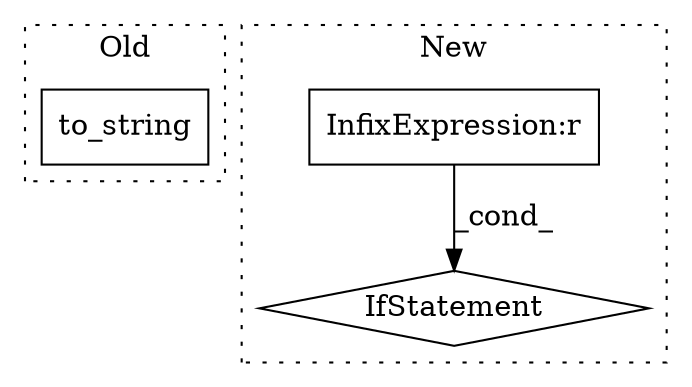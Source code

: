 digraph G {
subgraph cluster0 {
1 [label="to_string" a="32" s="2436" l="11" shape="box"];
label = "Old";
style="dotted";
}
subgraph cluster1 {
2 [label="IfStatement" a="25" s="2810,2857" l="4,2" shape="diamond"];
3 [label="InfixExpression:r" a="27" s="2835" l="3" shape="box"];
label = "New";
style="dotted";
}
3 -> 2 [label="_cond_"];
}
